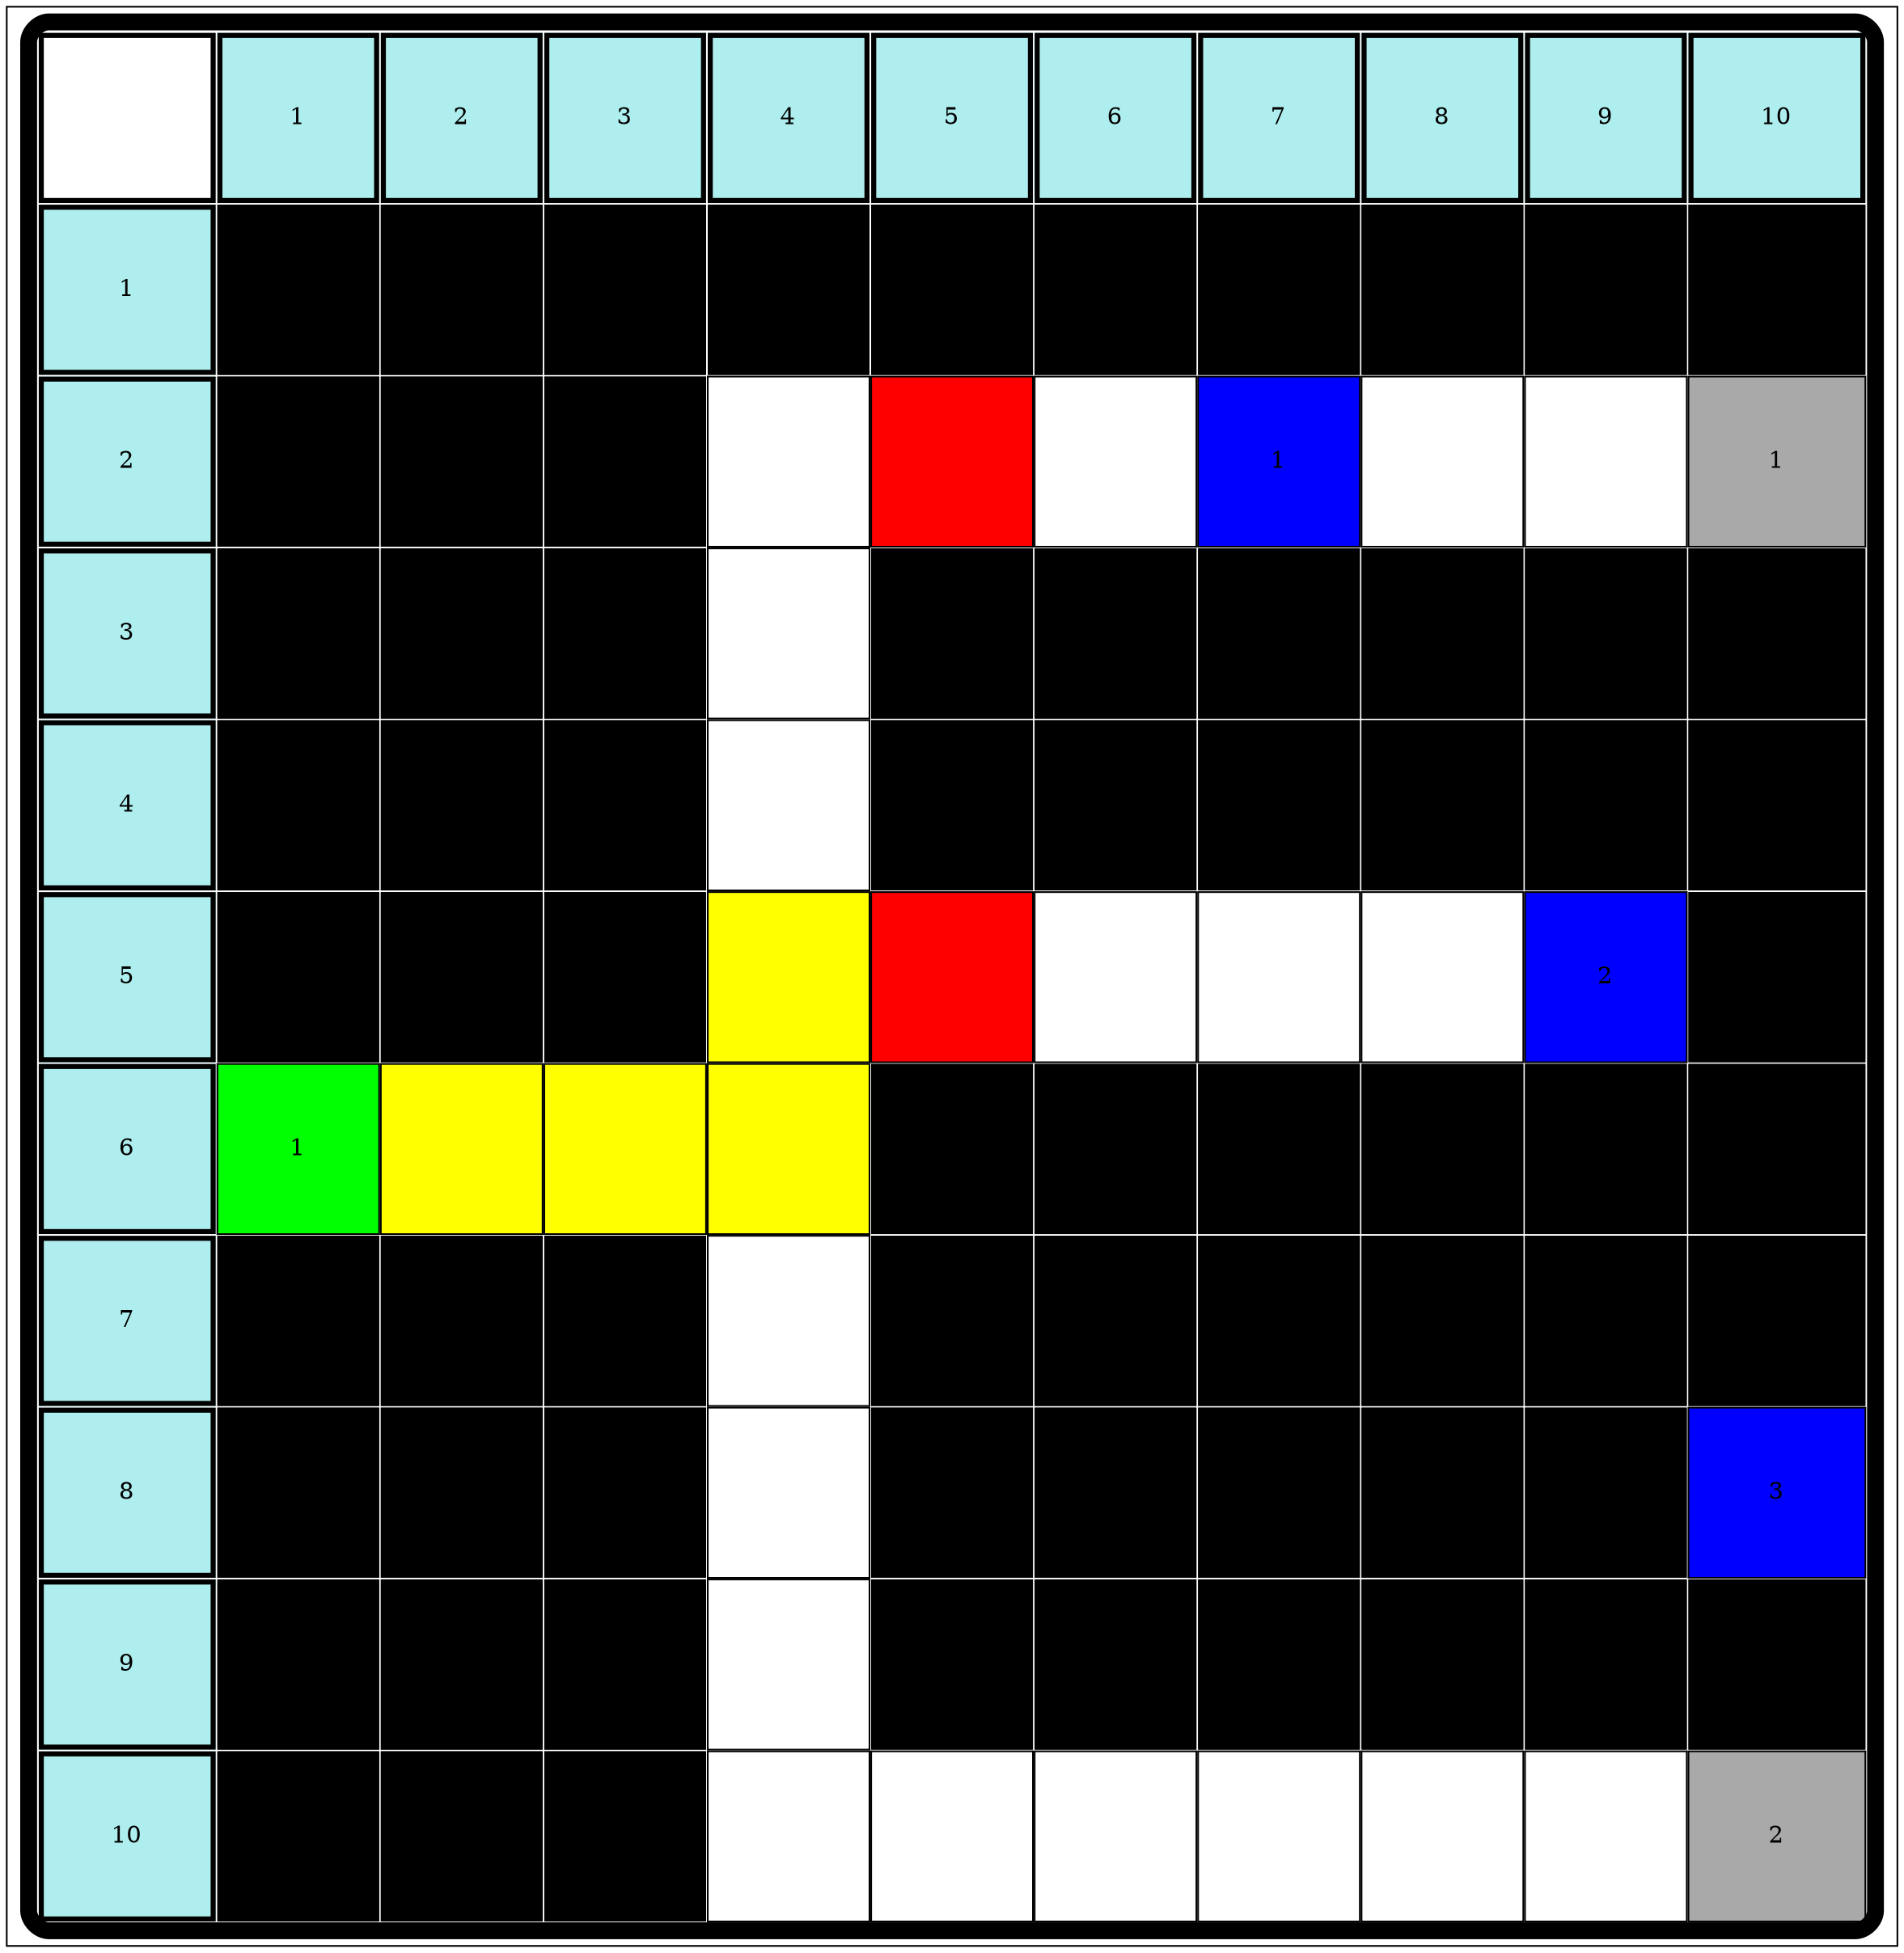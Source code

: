 graph 13 {
	tab [label=<<TABLE  border="10" cellspacing="1" cellpadding="40" style="rounded"><TR><TD border="3"  height="40"></TD><TD border="3"  height="40" bgcolor = "PaleTurquoise" >1</TD><TD border="3"  height="40" bgcolor = "PaleTurquoise" >2</TD><TD border="3"  height="40" bgcolor = "PaleTurquoise" >3</TD><TD border="3"  height="40" bgcolor = "PaleTurquoise" >4</TD><TD border="3"  height="40" bgcolor = "PaleTurquoise" >5</TD><TD border="3"  height="40" bgcolor = "PaleTurquoise" >6</TD><TD border="3"  height="40" bgcolor = "PaleTurquoise" >7</TD><TD border="3"  height="40" bgcolor = "PaleTurquoise" >8</TD><TD border="3"  height="40" bgcolor = "PaleTurquoise" >9</TD><TD border="3"  height="40" bgcolor = "PaleTurquoise" >10</TD></TR><TR><TD border="3"  height="40" bgcolor = "PaleTurquoise">1</TD><TD  border="3"  height="40" bgcolor="black"></TD><TD  border="3"  height="40" bgcolor="black"></TD><TD  border="3"  height="40" bgcolor="black"></TD><TD  border="3"  height="40" bgcolor="black"></TD><TD  border="3"  height="40" bgcolor="black"></TD><TD  border="3"  height="40" bgcolor="black"></TD><TD  border="3"  height="40" bgcolor="black"></TD><TD  border="3"  height="40" bgcolor="black"></TD><TD  border="3"  height="40" bgcolor="black"></TD><TD  border="3"  height="40" bgcolor="black"></TD></TR><TR><TD border="3"  height="40" bgcolor = "PaleTurquoise">2</TD><TD  border="3"  height="40" bgcolor="black"></TD><TD  border="3"  height="40" bgcolor="black"></TD><TD  border="3"  height="40" bgcolor="black"></TD><TD  border="1"  height="40" bgcolor="white"></TD><TD  border="1"  height="40" bgcolor="red"></TD><TD  border="1"  height="40" bgcolor="white"></TD><TD  border="1"  height="40" bgcolor="blue">1</TD><TD  border="1"  height="40" bgcolor="white"></TD><TD  border="1"  height="40" bgcolor="white"></TD><TD  border="1"  height="40" bgcolor="darkgray">1</TD></TR><TR><TD border="3"  height="40" bgcolor = "PaleTurquoise">3</TD><TD  border="3"  height="40" bgcolor="black"></TD><TD  border="3"  height="40" bgcolor="black"></TD><TD  border="3"  height="40" bgcolor="black"></TD><TD  border="1"  height="40" bgcolor="white"></TD><TD  border="3"  height="40" bgcolor="black"></TD><TD  border="3"  height="40" bgcolor="black"></TD><TD  border="3"  height="40" bgcolor="black"></TD><TD  border="3"  height="40" bgcolor="black"></TD><TD  border="3"  height="40" bgcolor="black"></TD><TD  border="3"  height="40" bgcolor="black"></TD></TR><TR><TD border="3"  height="40" bgcolor = "PaleTurquoise">4</TD><TD  border="3"  height="40" bgcolor="black"></TD><TD  border="3"  height="40" bgcolor="black"></TD><TD  border="3"  height="40" bgcolor="black"></TD><TD  border="1"  height="40" bgcolor="white"></TD><TD  border="3"  height="40" bgcolor="black"></TD><TD  border="3"  height="40" bgcolor="black"></TD><TD  border="3"  height="40" bgcolor="black"></TD><TD  border="3"  height="40" bgcolor="black"></TD><TD  border="3"  height="40" bgcolor="black"></TD><TD  border="3"  height="40" bgcolor="black"></TD></TR><TR><TD border="3"  height="40" bgcolor = "PaleTurquoise">5</TD><TD  border="3"  height="40" bgcolor="black"></TD><TD  border="3"  height="40" bgcolor="black"></TD><TD  border="3"  height="40" bgcolor="black"></TD><TD  border="1"  height="40" bgcolor="yellow"></TD><TD  border="1"  height="40" bgcolor="red"></TD><TD  border="1"  height="40" bgcolor="white"></TD><TD  border="1"  height="40" bgcolor="white"></TD><TD  border="1"  height="40" bgcolor="white"></TD><TD  border="1"  height="40" bgcolor="blue">2</TD><TD  border="3"  height="40" bgcolor="black"></TD></TR><TR><TD border="3"  height="40" bgcolor = "PaleTurquoise">6</TD><TD  border="1"  height="40" bgcolor="green">1</TD><TD  border="1"  height="40" bgcolor="yellow"></TD><TD  border="1"  height="40" bgcolor="yellow"></TD><TD  border="1"  height="40" bgcolor="yellow"></TD><TD  border="3"  height="40" bgcolor="black"></TD><TD  border="3"  height="40" bgcolor="black"></TD><TD  border="3"  height="40" bgcolor="black"></TD><TD  border="3"  height="40" bgcolor="black"></TD><TD  border="3"  height="40" bgcolor="black"></TD><TD  border="3"  height="40" bgcolor="black"></TD></TR><TR><TD border="3"  height="40" bgcolor = "PaleTurquoise">7</TD><TD  border="3"  height="40" bgcolor="black"></TD><TD  border="3"  height="40" bgcolor="black"></TD><TD  border="3"  height="40" bgcolor="black"></TD><TD  border="1"  height="40" bgcolor="white"></TD><TD  border="3"  height="40" bgcolor="black"></TD><TD  border="3"  height="40" bgcolor="black"></TD><TD  border="3"  height="40" bgcolor="black"></TD><TD  border="3"  height="40" bgcolor="black"></TD><TD  border="3"  height="40" bgcolor="black"></TD><TD  border="3"  height="40" bgcolor="black"></TD></TR><TR><TD border="3"  height="40" bgcolor = "PaleTurquoise">8</TD><TD  border="3"  height="40" bgcolor="black"></TD><TD  border="3"  height="40" bgcolor="black"></TD><TD  border="3"  height="40" bgcolor="black"></TD><TD  border="1"  height="40" bgcolor="white"></TD><TD  border="3"  height="40" bgcolor="black"></TD><TD  border="3"  height="40" bgcolor="black"></TD><TD  border="3"  height="40" bgcolor="black"></TD><TD  border="3"  height="40" bgcolor="black"></TD><TD  border="3"  height="40" bgcolor="black"></TD><TD  border="1"  height="40" bgcolor="blue">3</TD></TR><TR><TD border="3"  height="40" bgcolor = "PaleTurquoise">9</TD><TD  border="3"  height="40" bgcolor="black"></TD><TD  border="3"  height="40" bgcolor="black"></TD><TD  border="3"  height="40" bgcolor="black"></TD><TD  border="1"  height="40" bgcolor="white"></TD><TD  border="3"  height="40" bgcolor="black"></TD><TD  border="3"  height="40" bgcolor="black"></TD><TD  border="3"  height="40" bgcolor="black"></TD><TD  border="3"  height="40" bgcolor="black"></TD><TD  border="3"  height="40" bgcolor="black"></TD><TD  border="3"  height="40" bgcolor="black"></TD></TR><TR><TD border="3"  height="40" bgcolor = "PaleTurquoise">10</TD><TD  border="3"  height="40" bgcolor="black"></TD><TD  border="3"  height="40" bgcolor="black"></TD><TD  border="3"  height="40" bgcolor="black"></TD><TD  border="1"  height="40" bgcolor="white"></TD><TD  border="1"  height="40" bgcolor="white"></TD><TD  border="1"  height="40" bgcolor="white"></TD><TD  border="1"  height="40" bgcolor="white"></TD><TD  border="1"  height="40" bgcolor="white"></TD><TD  border="1"  height="40" bgcolor="white"></TD><TD  border="1"  height="40" bgcolor="darkgray">2</TD></TR></TABLE>> shape=rect]
}
